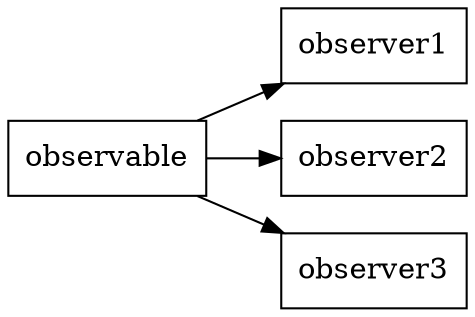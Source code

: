 /*
    A simplified example of an observable and three observers.
*/
digraph G {
    rankdir=LR;

    observable [shape=box];
    observer1 [shape=box];
    observer2 [shape=box];
    observer3 [shape=box];

    observable -> observer1;
    observable -> observer2;
    observable -> observer3;
}
